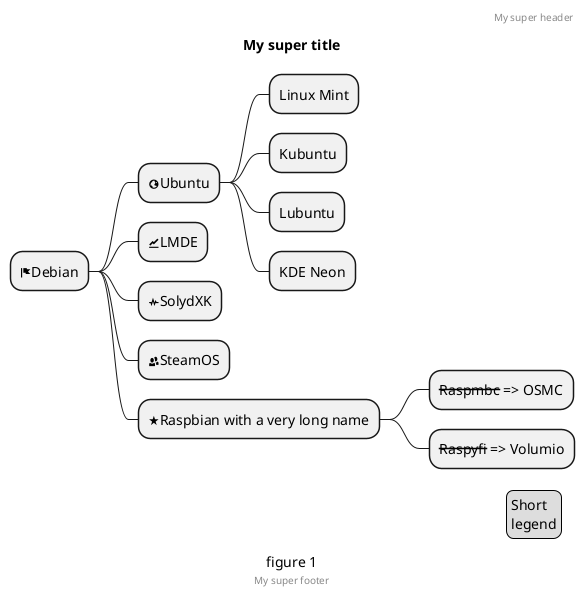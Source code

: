 @startmindmap
!global $count=0
!unquoted function stepBuilder($step, $symbol)
    !$result=""
    !$i=0
    !if $symbol=="_"
        !while $i < $step
            !$result = $result + "*"
            !$i = $i + 1
        !endwhile
        !$result = $result+"_"
    !else
        !while $i < $step
            !$result = $result + $symbol
            !$i = $i + 1
        !endwhile
    !endif
    !return %string($result)
!endfunction

!unquoted procedure step($text, $i, $s="*")
    !$count = $count+1
    %string(stepBuilder($i, $s)) <color:red>**$count**</color> $text
!endprocedure

!unquoted procedure case($text, $i, $s="*")
    !$count = $count+1
    stepBuilder($i, $s)[#lightgreen] <color:red>**$count**</color> $text
!endprocedure

!unquoted procedure link($text, $i, $s="*")
    !$count = $count+1
    stepBuilder($i, $s)[#moccasin] <color:red>**$count** <size:15><&share> gotostep $text</size>
!endprocedure




caption figure 1
title My super title

* <&flag>Debian
** <&globe>Ubuntu
*** Linux Mint
*** Kubuntu
*** Lubuntu
*** KDE Neon
** <&graph>LMDE
** <&pulse>SolydXK
** <&people>SteamOS
** <&star>Raspbian with a very long name
*** <s>Raspmbc</s> => OSMC
*** <s>Raspyfi</s> => Volumio

header
My super header
endheader

center footer My super footer

legend right
  Short
  legend
endlegend
@endmindmap

